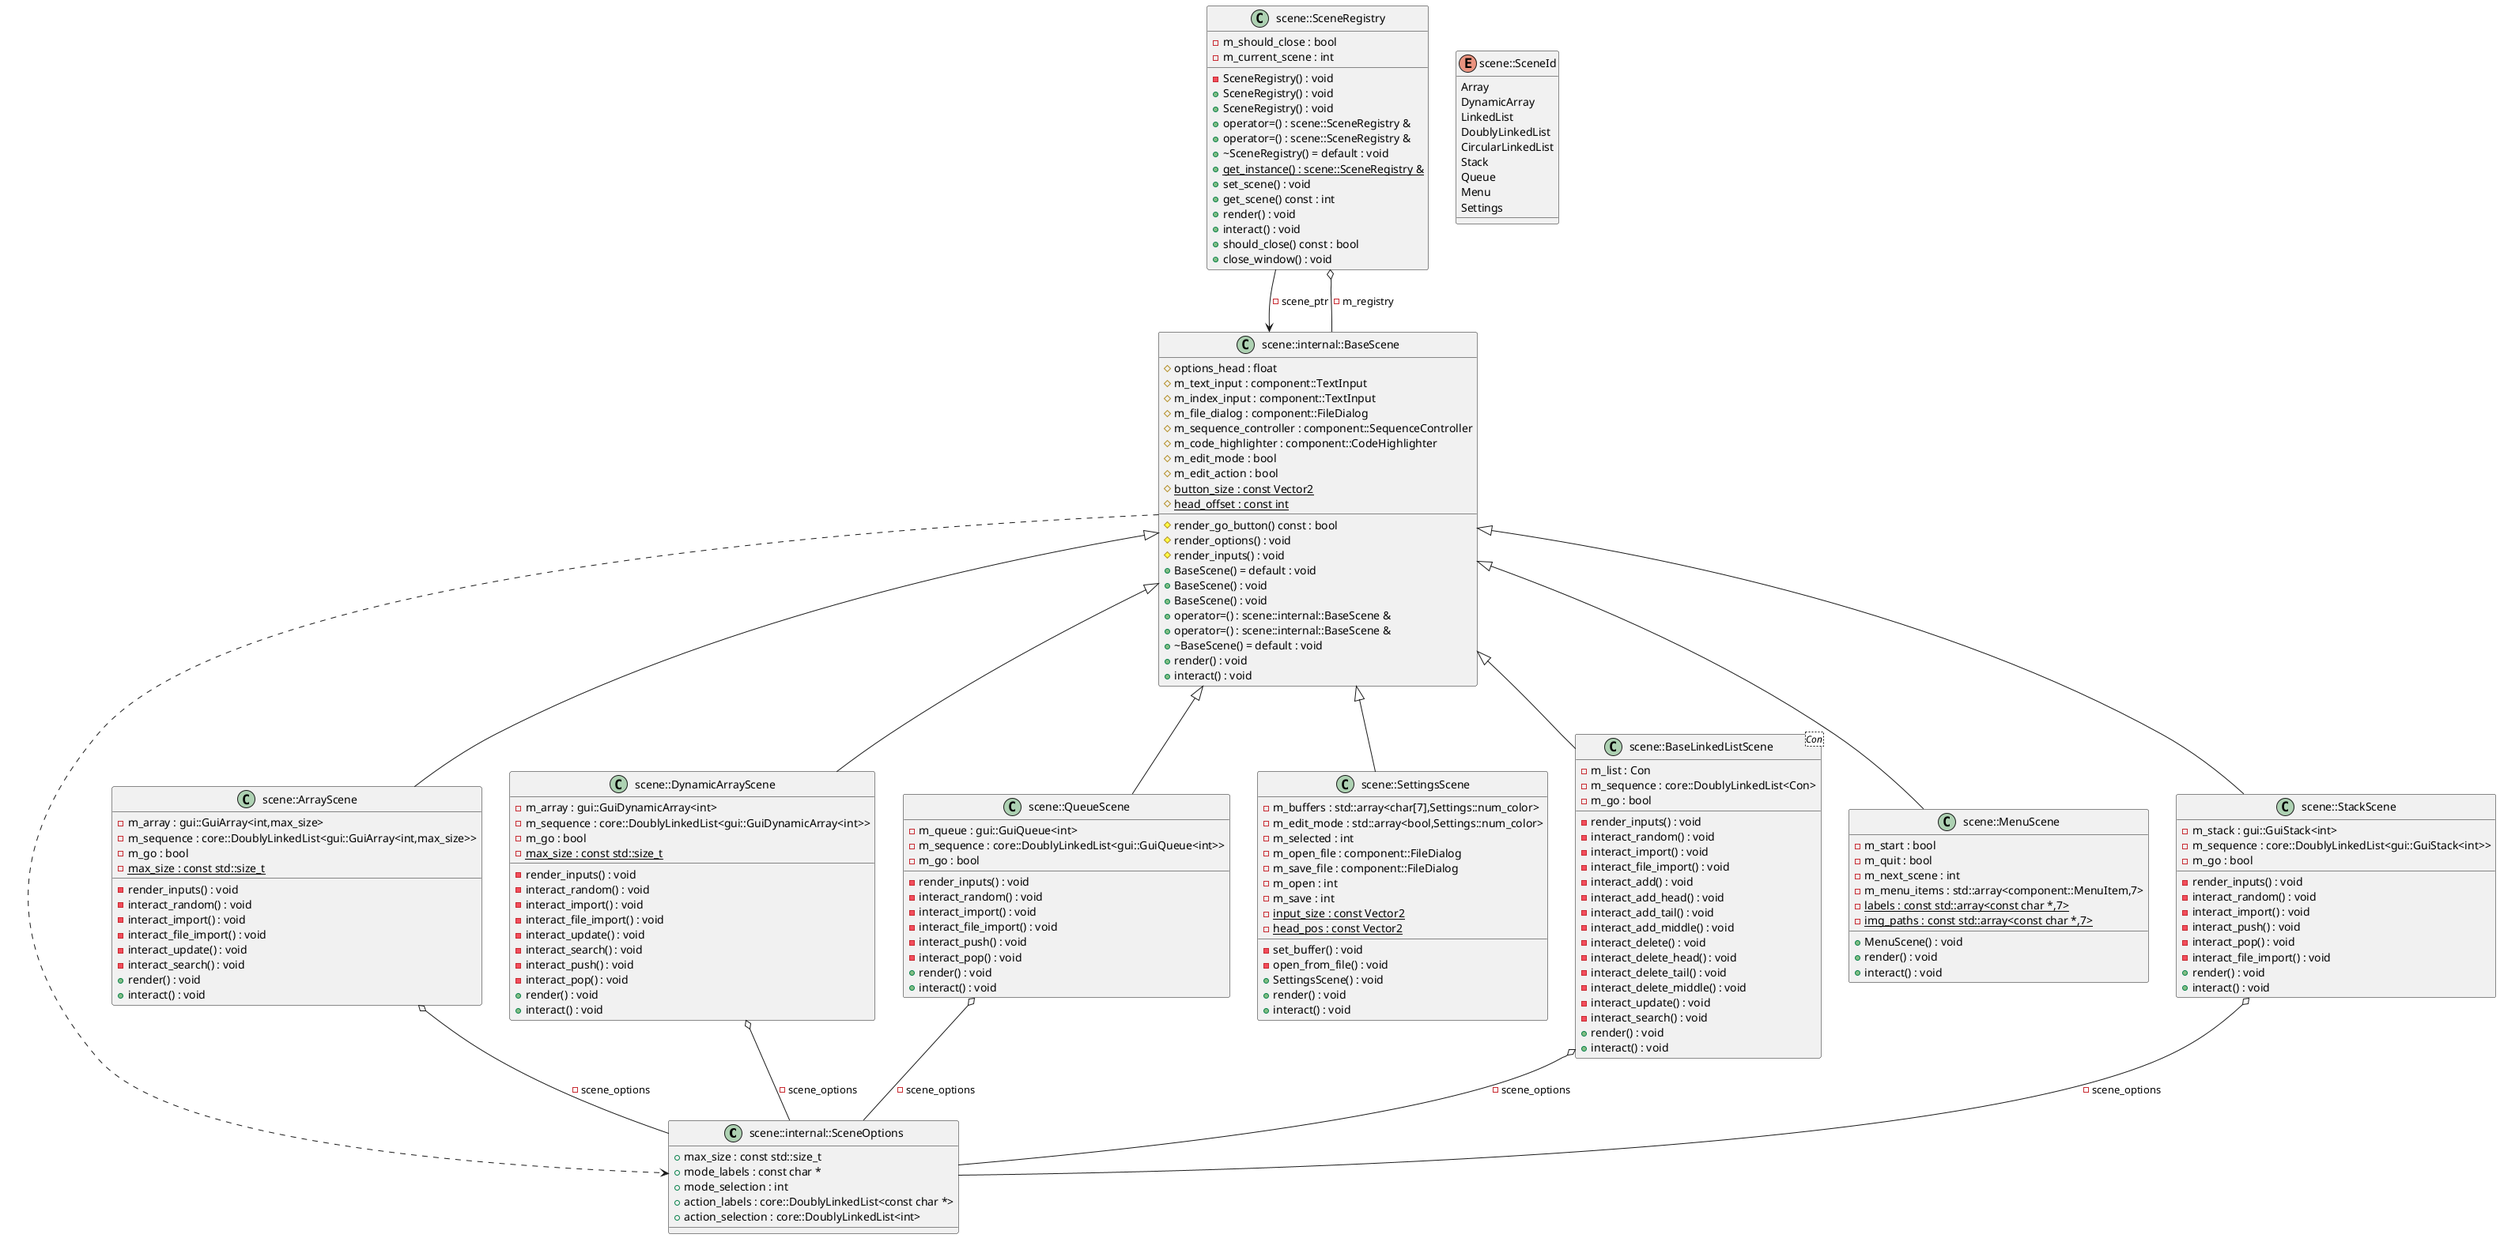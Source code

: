 @startuml
class "scene::internal::SceneOptions" as C_0000784469365298937445
class C_0000784469365298937445 {
+max_size : const std::size_t
+mode_labels : const char *
+mode_selection : int
+action_labels : core::DoublyLinkedList<const char *>
+action_selection : core::DoublyLinkedList<int>
}
class "scene::internal::BaseScene" as C_0000658540208301571902
class C_0000658540208301571902 {
#render_go_button() const : bool
#render_options() : void
#render_inputs() : void
+BaseScene() = default : void
+BaseScene() : void
+BaseScene() : void
+operator=() : scene::internal::BaseScene &
+operator=() : scene::internal::BaseScene &
+~BaseScene() = default : void
+render() : void
+interact() : void
#options_head : float
#m_text_input : component::TextInput
#m_index_input : component::TextInput
#m_file_dialog : component::FileDialog
#m_sequence_controller : component::SequenceController
#m_code_highlighter : component::CodeHighlighter
#m_edit_mode : bool
#m_edit_action : bool
{static} #button_size : const Vector2
{static} #head_offset : const int
}
class "scene::ArrayScene" as C_0000317546188476051030
class C_0000317546188476051030 {
-render_inputs() : void
-interact_random() : void
-interact_import() : void
-interact_file_import() : void
-interact_update() : void
-interact_search() : void
+render() : void
+interact() : void
-m_array : gui::GuiArray<int,max_size>
-m_sequence : core::DoublyLinkedList<gui::GuiArray<int,max_size>>
-m_go : bool
{static} -max_size : const std::size_t
}
class "scene::DynamicArrayScene" as C_0000993933600604625070
class C_0000993933600604625070 {
-render_inputs() : void
-interact_random() : void
-interact_import() : void
-interact_file_import() : void
-interact_update() : void
-interact_search() : void
-interact_push() : void
-interact_pop() : void
+render() : void
+interact() : void
-m_array : gui::GuiDynamicArray<int>
-m_sequence : core::DoublyLinkedList<gui::GuiDynamicArray<int>>
-m_go : bool
{static} -max_size : const std::size_t
}
class "scene::QueueScene" as C_0001209706248980343305
class C_0001209706248980343305 {
-render_inputs() : void
-interact_random() : void
-interact_import() : void
-interact_file_import() : void
-interact_push() : void
-interact_pop() : void
+render() : void
+interact() : void
-m_queue : gui::GuiQueue<int>
-m_sequence : core::DoublyLinkedList<gui::GuiQueue<int>>
-m_go : bool
}
class "scene::SettingsScene" as C_0001338101111872396075
class C_0001338101111872396075 {
-set_buffer() : void
-open_from_file() : void
+SettingsScene() : void
+render() : void
+interact() : void
-m_buffers : std::array<char[7],Settings::num_color>
-m_edit_mode : std::array<bool,Settings::num_color>
-m_selected : int
-m_open_file : component::FileDialog
-m_save_file : component::FileDialog
-m_open : int
-m_save : int
{static} -input_size : const Vector2
{static} -head_pos : const Vector2
}
class "scene::BaseLinkedListScene<Con>" as C_0000234618355588237115
class C_0000234618355588237115 {
-render_inputs() : void
-interact_random() : void
-interact_import() : void
-interact_file_import() : void
-interact_add() : void
-interact_add_head() : void
-interact_add_tail() : void
-interact_add_middle() : void
-interact_delete() : void
-interact_delete_head() : void
-interact_delete_tail() : void
-interact_delete_middle() : void
-interact_update() : void
-interact_search() : void
+render() : void
+interact() : void
-m_list : Con
-m_sequence : core::DoublyLinkedList<Con>
-m_go : bool
}
class "scene::MenuScene" as C_0001808605444978889323
class C_0001808605444978889323 {
+MenuScene() : void
+render() : void
+interact() : void
-m_start : bool
-m_quit : bool
-m_next_scene : int
-m_menu_items : std::array<component::MenuItem,7>
{static} -labels : const std::array<const char *,7>
{static} -img_paths : const std::array<const char *,7>
}
class "scene::StackScene" as C_0002179233268072534158
class C_0002179233268072534158 {
-render_inputs() : void
-interact_random() : void
-interact_import() : void
-interact_push() : void
-interact_pop() : void
-interact_file_import() : void
+render() : void
+interact() : void
-m_stack : gui::GuiStack<int>
-m_sequence : core::DoublyLinkedList<gui::GuiStack<int>>
-m_go : bool
}
enum "scene::SceneId" as C_0001841753511386152581
enum C_0001841753511386152581 {
Array
DynamicArray
LinkedList
DoublyLinkedList
CircularLinkedList
Stack
Queue
Menu
Settings
}
class "scene::SceneRegistry" as C_0001036623045197935261
class C_0001036623045197935261 {
-SceneRegistry() : void
+SceneRegistry() : void
+SceneRegistry() : void
+operator=() : scene::SceneRegistry &
+operator=() : scene::SceneRegistry &
+~SceneRegistry() = default : void
{static} +get_instance() : scene::SceneRegistry &
+set_scene() : void
+get_scene() const : int
+render() : void
+interact() : void
+should_close() const : bool
+close_window() : void
-m_should_close : bool
-m_current_scene : int
}
C_0000658540208301571902 ..> C_0000784469365298937445
C_0000317546188476051030 o-- C_0000784469365298937445 : -scene_options
C_0000658540208301571902 <|-- C_0000317546188476051030
C_0000993933600604625070 o-- C_0000784469365298937445 : -scene_options
C_0000658540208301571902 <|-- C_0000993933600604625070
C_0001209706248980343305 o-- C_0000784469365298937445 : -scene_options
C_0000658540208301571902 <|-- C_0001209706248980343305
C_0000658540208301571902 <|-- C_0001338101111872396075
C_0000234618355588237115 o-- C_0000784469365298937445 : -scene_options
C_0000658540208301571902 <|-- C_0000234618355588237115
C_0000658540208301571902 <|-- C_0001808605444978889323
C_0002179233268072534158 o-- C_0000784469365298937445 : -scene_options
C_0000658540208301571902 <|-- C_0002179233268072534158
C_0001036623045197935261 --> C_0000658540208301571902 : -scene_ptr
C_0001036623045197935261 o-- C_0000658540208301571902 : -m_registry

'Generated with clang-uml, version 0.3.4
'LLVM version Ubuntu clang version 15.0.6
@enduml
